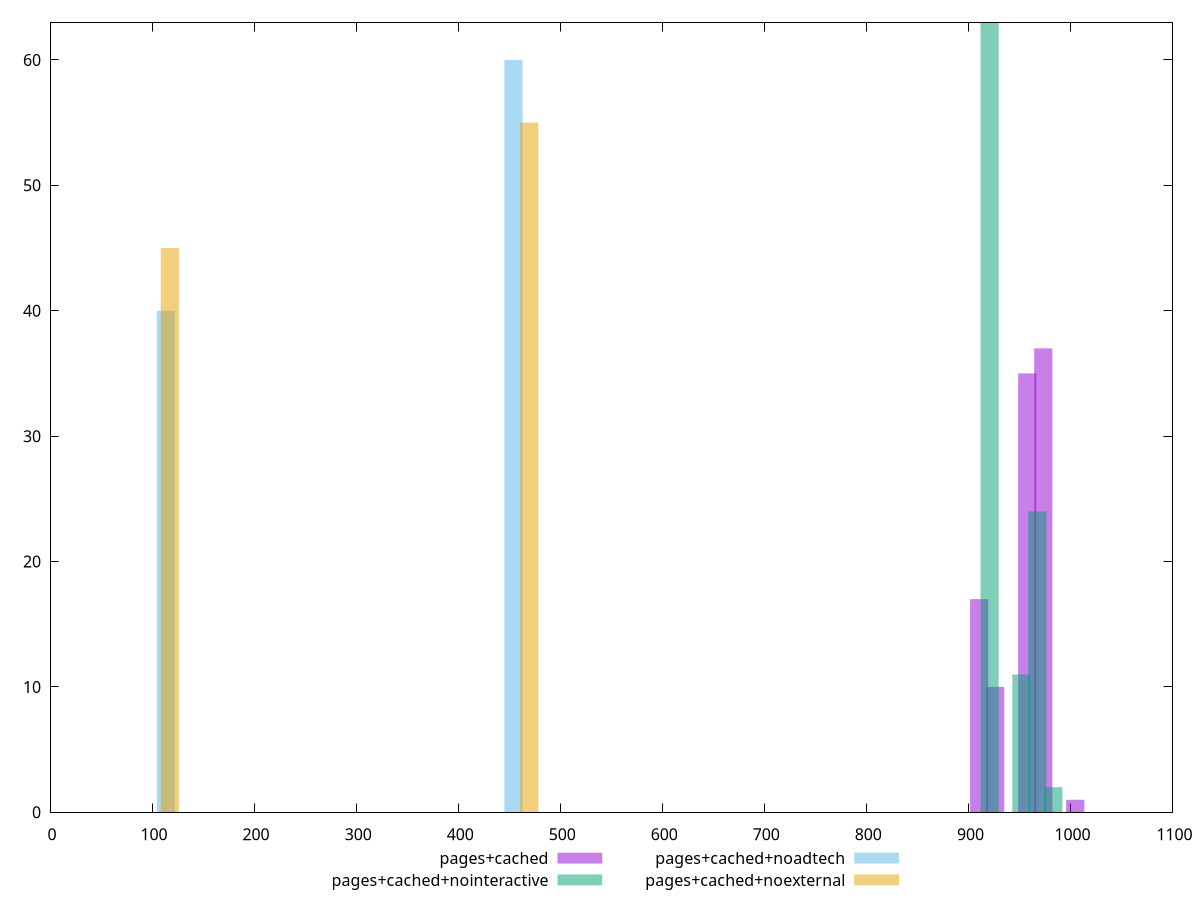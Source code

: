 $_pagesCached <<EOF
1004.7458167522777 1
973.347509978769 37
910.5508964317517 17
926.250049818506 10
957.6483565920147 35
EOF
$_pagesCachedNointeractive <<EOF
983.1948158860693 2
920.7697482107633 63
967.5885489672427 24
951.9822820484162 11
EOF
$_pagesCachedNoadtech <<EOF
454.1819885534339 60
113.54549713835847 40
EOF
$_pagesCachedNoexternal <<EOF
117.42842121164311 45
469.71368484657245 55
EOF
set key outside below
set terminal pngcairo
set output "report_00006_2020-11-02T20-21-41.718Z/render-blocking-resources/render-blocking-resources_pages+cached_pages+cached+nointeractive_pages+cached+noadtech_pages+cached+noexternal+hist.png"
set boxwidth 17.824006392278385
set style fill transparent solid 0.5 noborder
set yrange [0:63]
plot $_pagesCached title "pages+cached" with boxes ,$_pagesCachedNointeractive title "pages+cached+nointeractive" with boxes ,$_pagesCachedNoadtech title "pages+cached+noadtech" with boxes ,$_pagesCachedNoexternal title "pages+cached+noexternal" with boxes ,